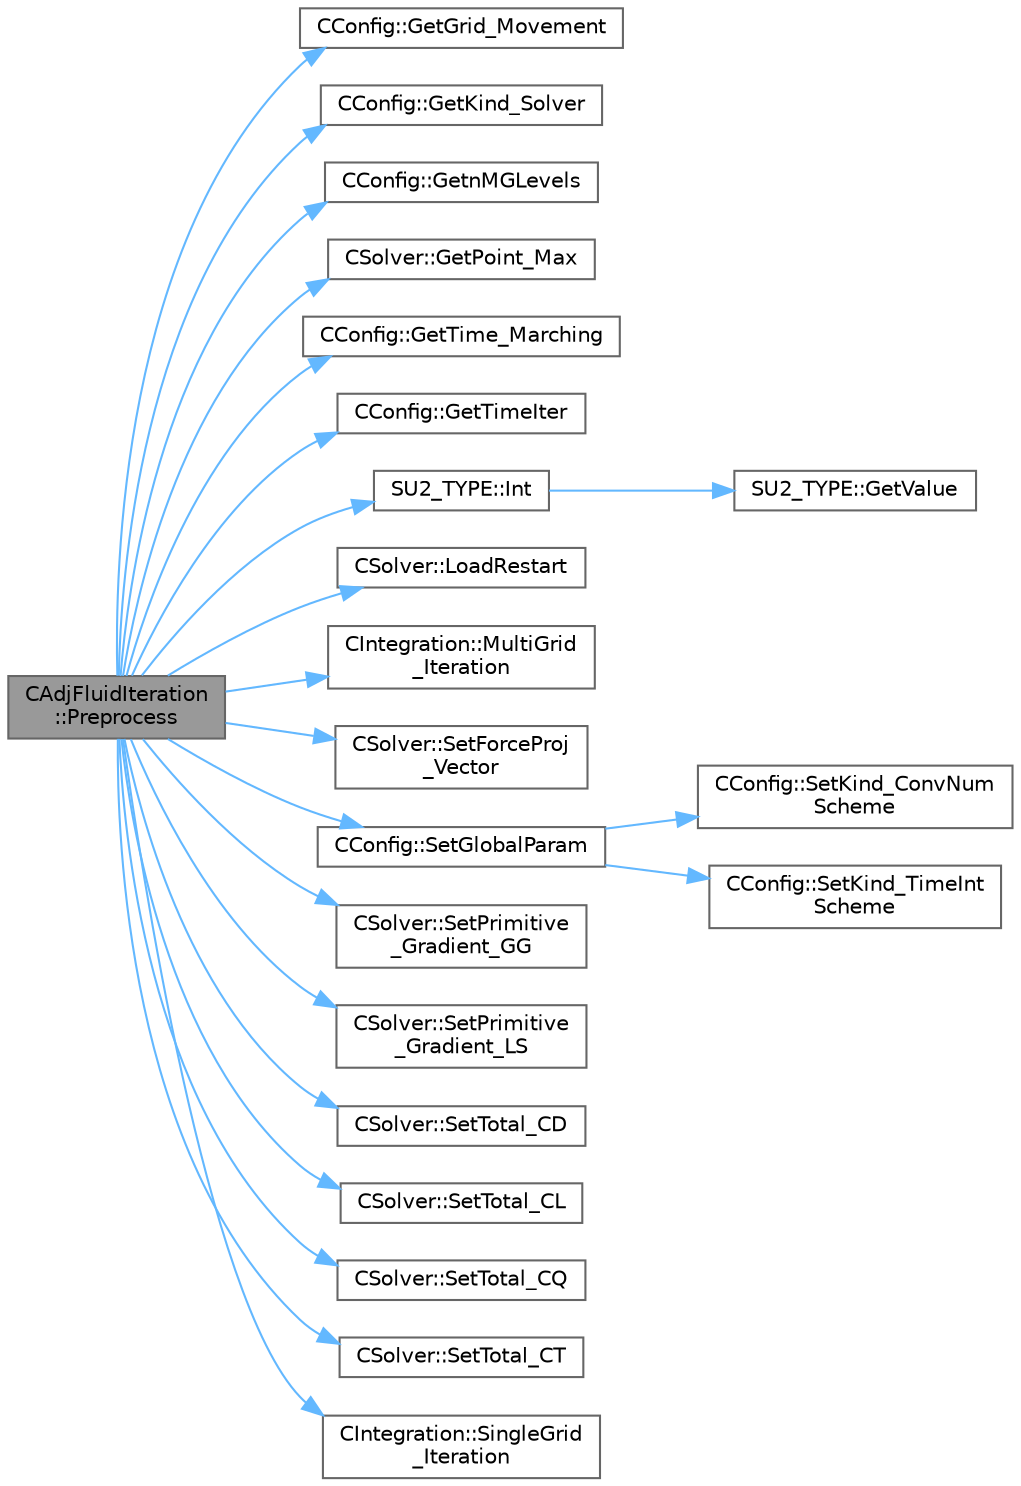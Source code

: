 digraph "CAdjFluidIteration::Preprocess"
{
 // LATEX_PDF_SIZE
  bgcolor="transparent";
  edge [fontname=Helvetica,fontsize=10,labelfontname=Helvetica,labelfontsize=10];
  node [fontname=Helvetica,fontsize=10,shape=box,height=0.2,width=0.4];
  rankdir="LR";
  Node1 [id="Node000001",label="CAdjFluidIteration\l::Preprocess",height=0.2,width=0.4,color="gray40", fillcolor="grey60", style="filled", fontcolor="black",tooltip="Preprocessing to prepare for an iteration of the physics."];
  Node1 -> Node2 [id="edge1_Node000001_Node000002",color="steelblue1",style="solid",tooltip=" "];
  Node2 [id="Node000002",label="CConfig::GetGrid_Movement",height=0.2,width=0.4,color="grey40", fillcolor="white", style="filled",URL="$classCConfig.html#a9182d3dbb0b3bfa2ebb944f18795f5ca",tooltip="Get information about the grid movement."];
  Node1 -> Node3 [id="edge2_Node000001_Node000003",color="steelblue1",style="solid",tooltip=" "];
  Node3 [id="Node000003",label="CConfig::GetKind_Solver",height=0.2,width=0.4,color="grey40", fillcolor="white", style="filled",URL="$classCConfig.html#a77312cf52a5ba2cc1239b7cee6fce7a7",tooltip="Governing equations of the flow (it can be different from the run time equation)."];
  Node1 -> Node4 [id="edge3_Node000001_Node000004",color="steelblue1",style="solid",tooltip=" "];
  Node4 [id="Node000004",label="CConfig::GetnMGLevels",height=0.2,width=0.4,color="grey40", fillcolor="white", style="filled",URL="$classCConfig.html#a15a61a6f9a1d415c3509018f4916c5c1",tooltip="Get the number of multigrid levels."];
  Node1 -> Node5 [id="edge4_Node000001_Node000005",color="steelblue1",style="solid",tooltip=" "];
  Node5 [id="Node000005",label="CSolver::GetPoint_Max",height=0.2,width=0.4,color="grey40", fillcolor="white", style="filled",URL="$classCSolver.html#a05f239269426a811729c201276245e0f",tooltip="Get the maximal residual, this is useful for the convergence history."];
  Node1 -> Node6 [id="edge5_Node000001_Node000006",color="steelblue1",style="solid",tooltip=" "];
  Node6 [id="Node000006",label="CConfig::GetTime_Marching",height=0.2,width=0.4,color="grey40", fillcolor="white", style="filled",URL="$classCConfig.html#ac47e04d76ce865893a94dcedd3c9b6a5",tooltip="Provides information about the time integration, and change the write in the output files information..."];
  Node1 -> Node7 [id="edge6_Node000001_Node000007",color="steelblue1",style="solid",tooltip=" "];
  Node7 [id="Node000007",label="CConfig::GetTimeIter",height=0.2,width=0.4,color="grey40", fillcolor="white", style="filled",URL="$classCConfig.html#aec6051895c2e4f593a5c245104548b78",tooltip="Get the current time iteration number."];
  Node1 -> Node8 [id="edge7_Node000001_Node000008",color="steelblue1",style="solid",tooltip=" "];
  Node8 [id="Node000008",label="SU2_TYPE::Int",height=0.2,width=0.4,color="grey40", fillcolor="white", style="filled",URL="$namespaceSU2__TYPE.html#a6b48817766d8a6486caa2807a52f6bae",tooltip="Casts the primitive value to int (uses GetValue, already implemented for each type)."];
  Node8 -> Node9 [id="edge8_Node000008_Node000009",color="steelblue1",style="solid",tooltip=" "];
  Node9 [id="Node000009",label="SU2_TYPE::GetValue",height=0.2,width=0.4,color="grey40", fillcolor="white", style="filled",URL="$namespaceSU2__TYPE.html#adf52a59d6f4e578f7915ec9abbf7cb22",tooltip="Get the (primitive) value of the datatype (needs to be specialized for active types)."];
  Node1 -> Node10 [id="edge9_Node000001_Node000010",color="steelblue1",style="solid",tooltip=" "];
  Node10 [id="Node000010",label="CSolver::LoadRestart",height=0.2,width=0.4,color="grey40", fillcolor="white", style="filled",URL="$classCSolver.html#a316127966bd99012d9ba23e958dff6f5",tooltip="A virtual member."];
  Node1 -> Node11 [id="edge10_Node000001_Node000011",color="steelblue1",style="solid",tooltip=" "];
  Node11 [id="Node000011",label="CIntegration::MultiGrid\l_Iteration",height=0.2,width=0.4,color="grey40", fillcolor="white", style="filled",URL="$classCIntegration.html#ac9550a9909fa5ddd918aaf5468170af5",tooltip="A virtual member."];
  Node1 -> Node12 [id="edge11_Node000001_Node000012",color="steelblue1",style="solid",tooltip=" "];
  Node12 [id="Node000012",label="CSolver::SetForceProj\l_Vector",height=0.2,width=0.4,color="grey40", fillcolor="white", style="filled",URL="$classCSolver.html#a7d16ba205ce09bafe18d8ed369ce8d94",tooltip="A virtual member."];
  Node1 -> Node13 [id="edge12_Node000001_Node000013",color="steelblue1",style="solid",tooltip=" "];
  Node13 [id="Node000013",label="CConfig::SetGlobalParam",height=0.2,width=0.4,color="grey40", fillcolor="white", style="filled",URL="$classCConfig.html#a3e3d4022db0b89a83c6c7ab44dd39463",tooltip="Set the global parameters of each simulation for each runtime system."];
  Node13 -> Node14 [id="edge13_Node000013_Node000014",color="steelblue1",style="solid",tooltip=" "];
  Node14 [id="Node000014",label="CConfig::SetKind_ConvNum\lScheme",height=0.2,width=0.4,color="grey40", fillcolor="white", style="filled",URL="$classCConfig.html#a542348e99b51ca69a128ddf7f4fa5ba4",tooltip="Set the parameters of the convective numerical scheme."];
  Node13 -> Node15 [id="edge14_Node000013_Node000015",color="steelblue1",style="solid",tooltip=" "];
  Node15 [id="Node000015",label="CConfig::SetKind_TimeInt\lScheme",height=0.2,width=0.4,color="grey40", fillcolor="white", style="filled",URL="$classCConfig.html#aeab5b83d725a0a87973af7bb9fa90e6c",tooltip="Set the kind of time integration scheme."];
  Node1 -> Node16 [id="edge15_Node000001_Node000016",color="steelblue1",style="solid",tooltip=" "];
  Node16 [id="Node000016",label="CSolver::SetPrimitive\l_Gradient_GG",height=0.2,width=0.4,color="grey40", fillcolor="white", style="filled",URL="$classCSolver.html#a8a19e1b7831d8cb0d29c8034009aa04d",tooltip="A virtual member."];
  Node1 -> Node17 [id="edge16_Node000001_Node000017",color="steelblue1",style="solid",tooltip=" "];
  Node17 [id="Node000017",label="CSolver::SetPrimitive\l_Gradient_LS",height=0.2,width=0.4,color="grey40", fillcolor="white", style="filled",URL="$classCSolver.html#a9a0d3bb53221f927c8ad56f22df91caa",tooltip="A virtual member."];
  Node1 -> Node18 [id="edge17_Node000001_Node000018",color="steelblue1",style="solid",tooltip=" "];
  Node18 [id="Node000018",label="CSolver::SetTotal_CD",height=0.2,width=0.4,color="grey40", fillcolor="white", style="filled",URL="$classCSolver.html#a05f267fa1504b3b0508df7acc8e6d8d8",tooltip="A virtual member."];
  Node1 -> Node19 [id="edge18_Node000001_Node000019",color="steelblue1",style="solid",tooltip=" "];
  Node19 [id="Node000019",label="CSolver::SetTotal_CL",height=0.2,width=0.4,color="grey40", fillcolor="white", style="filled",URL="$classCSolver.html#a2de664e4e06b5146f675ca35b16e6835",tooltip="A virtual member."];
  Node1 -> Node20 [id="edge19_Node000001_Node000020",color="steelblue1",style="solid",tooltip=" "];
  Node20 [id="Node000020",label="CSolver::SetTotal_CQ",height=0.2,width=0.4,color="grey40", fillcolor="white", style="filled",URL="$classCSolver.html#af0fd31a883ec5a6be070e59d7f627815",tooltip="A virtual member."];
  Node1 -> Node21 [id="edge20_Node000001_Node000021",color="steelblue1",style="solid",tooltip=" "];
  Node21 [id="Node000021",label="CSolver::SetTotal_CT",height=0.2,width=0.4,color="grey40", fillcolor="white", style="filled",URL="$classCSolver.html#a2568fd9dfb35d6bee156e225e851c9ac",tooltip="A virtual member."];
  Node1 -> Node22 [id="edge21_Node000001_Node000022",color="steelblue1",style="solid",tooltip=" "];
  Node22 [id="Node000022",label="CIntegration::SingleGrid\l_Iteration",height=0.2,width=0.4,color="grey40", fillcolor="white", style="filled",URL="$classCIntegration.html#a6e8a994771473171efe4e89f86971e93",tooltip="A virtual member."];
}
